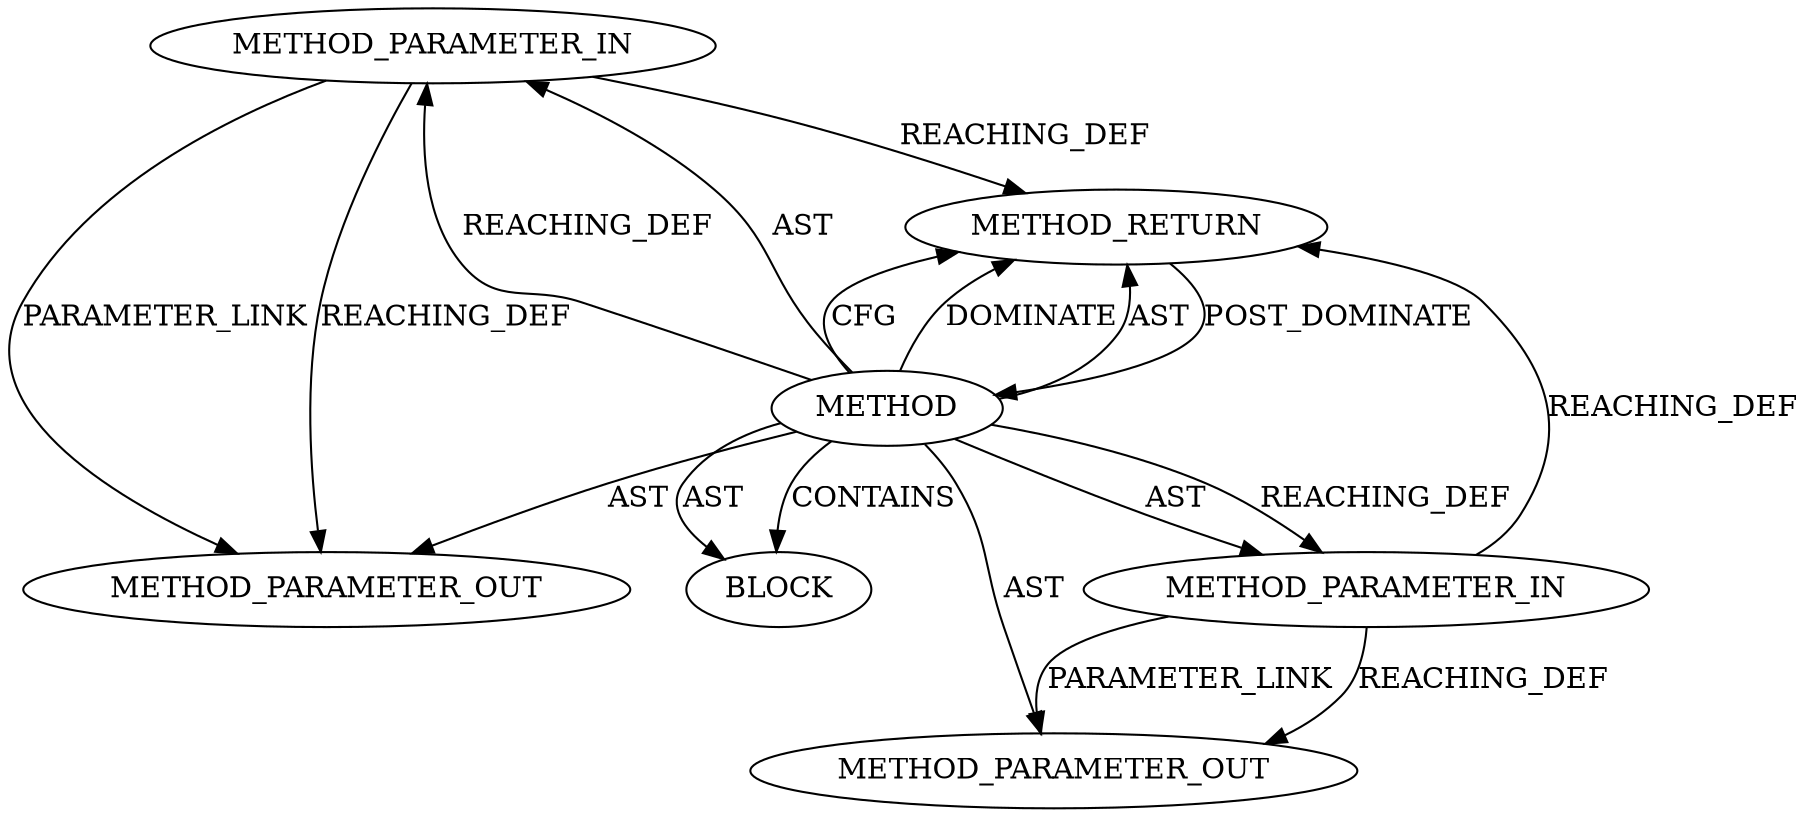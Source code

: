 digraph {
  2896 [label=METHOD_PARAMETER_OUT ORDER=1 CODE="p1" IS_VARIADIC=false TYPE_FULL_NAME="ANY" EVALUATION_STRATEGY="BY_VALUE" INDEX=1 NAME="p1"]
  2438 [label=METHOD_PARAMETER_IN ORDER=2 CODE="p2" IS_VARIADIC=false TYPE_FULL_NAME="ANY" EVALUATION_STRATEGY="BY_VALUE" INDEX=2 NAME="p2"]
  2440 [label=METHOD_RETURN ORDER=2 CODE="RET" TYPE_FULL_NAME="ANY" EVALUATION_STRATEGY="BY_VALUE"]
  2437 [label=METHOD_PARAMETER_IN ORDER=1 CODE="p1" IS_VARIADIC=false TYPE_FULL_NAME="ANY" EVALUATION_STRATEGY="BY_VALUE" INDEX=1 NAME="p1"]
  2439 [label=BLOCK ORDER=1 ARGUMENT_INDEX=1 CODE="<empty>" TYPE_FULL_NAME="ANY"]
  2897 [label=METHOD_PARAMETER_OUT ORDER=2 CODE="p2" IS_VARIADIC=false TYPE_FULL_NAME="ANY" EVALUATION_STRATEGY="BY_VALUE" INDEX=2 NAME="p2"]
  2436 [label=METHOD AST_PARENT_TYPE="NAMESPACE_BLOCK" AST_PARENT_FULL_NAME="<global>" ORDER=0 CODE="<empty>" FULL_NAME="msg_set_fragm_no" IS_EXTERNAL=true FILENAME="<empty>" SIGNATURE="" NAME="msg_set_fragm_no"]
  2436 -> 2440 [label=CFG ]
  2438 -> 2897 [label=REACHING_DEF VARIABLE="p2"]
  2436 -> 2438 [label=AST ]
  2436 -> 2440 [label=DOMINATE ]
  2436 -> 2439 [label=AST ]
  2438 -> 2440 [label=REACHING_DEF VARIABLE="p2"]
  2436 -> 2440 [label=AST ]
  2436 -> 2438 [label=REACHING_DEF VARIABLE=""]
  2437 -> 2896 [label=REACHING_DEF VARIABLE="p1"]
  2437 -> 2440 [label=REACHING_DEF VARIABLE="p1"]
  2437 -> 2896 [label=PARAMETER_LINK ]
  2436 -> 2897 [label=AST ]
  2438 -> 2897 [label=PARAMETER_LINK ]
  2436 -> 2437 [label=REACHING_DEF VARIABLE=""]
  2436 -> 2439 [label=CONTAINS ]
  2436 -> 2896 [label=AST ]
  2440 -> 2436 [label=POST_DOMINATE ]
  2436 -> 2437 [label=AST ]
}
